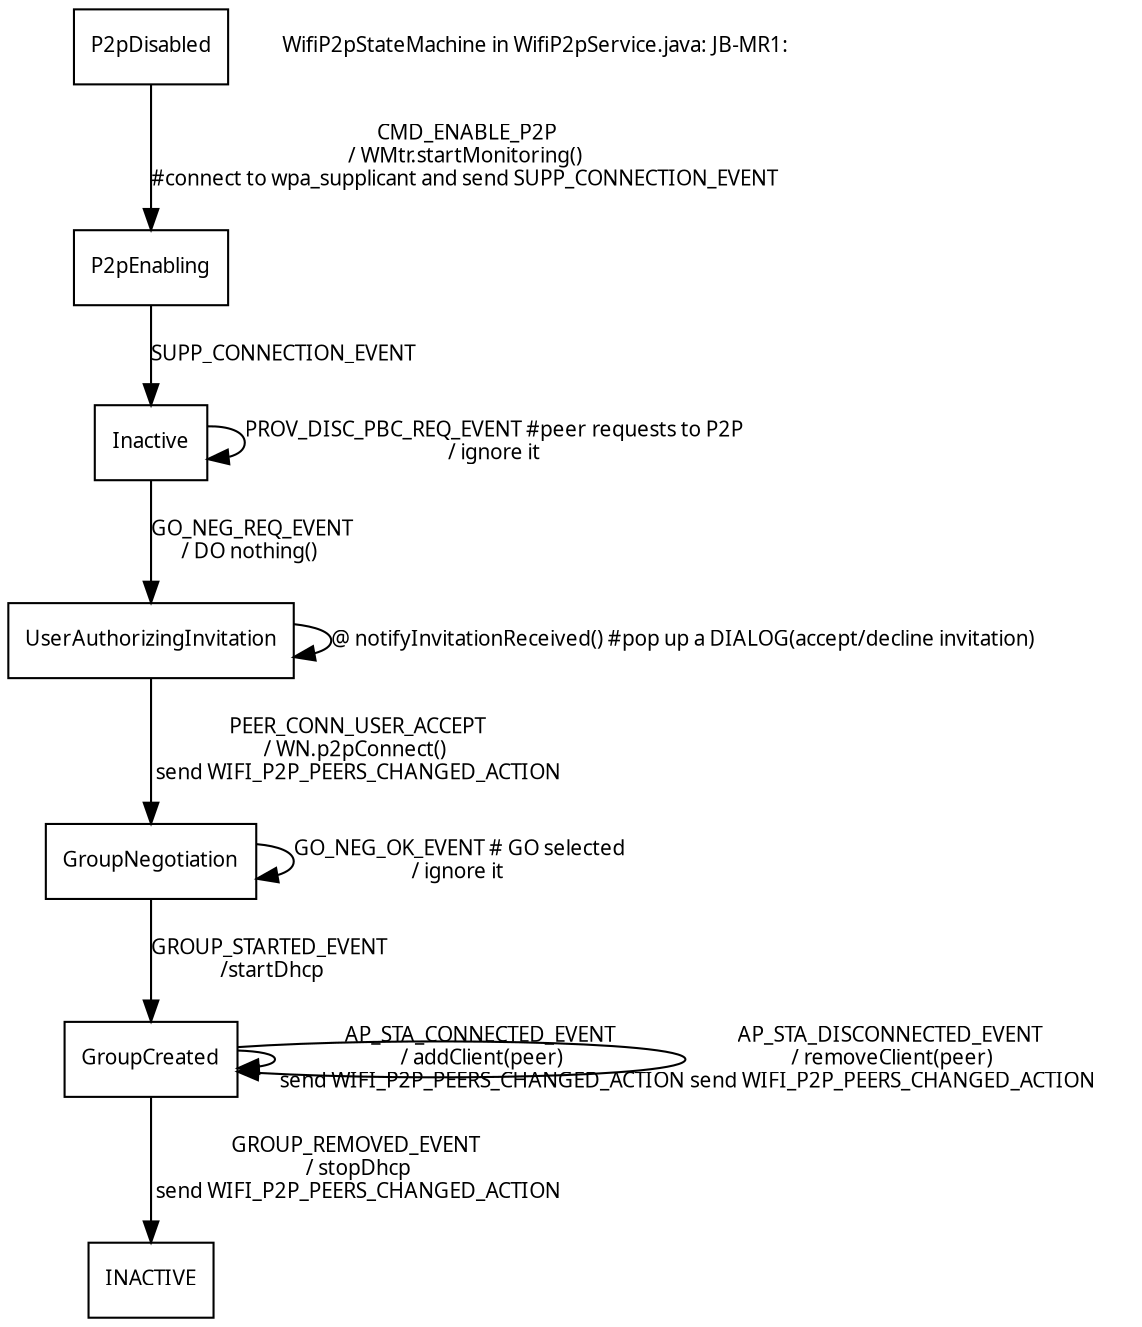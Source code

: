 
digraph automata_0 {
	size = "8.5, 11";
	fontname = "Microsoft YaHei";
	fontsize = 15;
        rotate = 180;
	node [shape = record, fontname = "Microsoft YaHei", fontsize = 10];
	edge [fontname = "Microsoft YaHei", fontsize = 10];
	P2pDisabled -> P2pEnabling[ label = "CMD_ENABLE_P2P\n/ WMtr.startMonitoring() \n#connect to wpa_supplicant and send SUPP_CONNECTION_EVENT " ];
	P2pEnabling -> Inactive[ label = "SUPP_CONNECTION_EVENT " ];
	//Inactive -> Inactive[ label = "DISCOVER_PEERS #UI calls WMgr.discoverPeers() to send it\n / ^WN.p2pFind() #\"P2P FIND 120\" \n^send WIFI_P2P_DISCOVERY_CHANGED_ACTION " ];
	//Inactive -> Inactive[ label = "P2P_DEVICE_FOUND_EVENT\n/ ^update WifiP2pDeviceList\n ^send WIFI_P2P_PEERS_CHANGED_ACTION " ];
	Inactive -> Inactive[ label = "PROV_DISC_PBC_REQ_EVENT #peer requests to P2P\n/ ignore it" ];
	Inactive -> UserAuthorizingInvitation[ label = "GO_NEG_REQ_EVENT\n/ DO nothing() " ];
	UserAuthorizingInvitation-> UserAuthorizingInvitation[ label = "@ notifyInvitationReceived() #pop up a DIALOG(accept/decline invitation)" ];
	UserAuthorizingInvitation-> GroupNegotiation[ label = "PEER_CONN_USER_ACCEPT\n/ WN.p2pConnect() \n send WIFI_P2P_PEERS_CHANGED_ACTION " ];
	GroupNegotiation -> GroupNegotiation[ label = "GO_NEG_OK_EVENT # GO selected\n/ ignore it " ];
	GroupNegotiation -> GroupCreated[ label = "GROUP_STARTED_EVENT\n /startDhcp" ];
	GroupCreated -> GroupCreated[ label = "AP_STA_CONNECTED_EVENT\n / addClient(peer)\n send WIFI_P2P_PEERS_CHANGED_ACTION" ];
	GroupCreated -> GroupCreated[ label = "AP_STA_DISCONNECTED_EVENT\n / removeClient(peer)\n send WIFI_P2P_PEERS_CHANGED_ACTION" ];
	GroupCreated -> INACTIVE[ label = "GROUP_REMOVED_EVENT\n / stopDhcp\n send WIFI_P2P_PEERS_CHANGED_ACTION" ];
	"WifiP2pStateMachine in WifiP2pService.java: JB-MR1:" [ shape = plaintext ]; }

